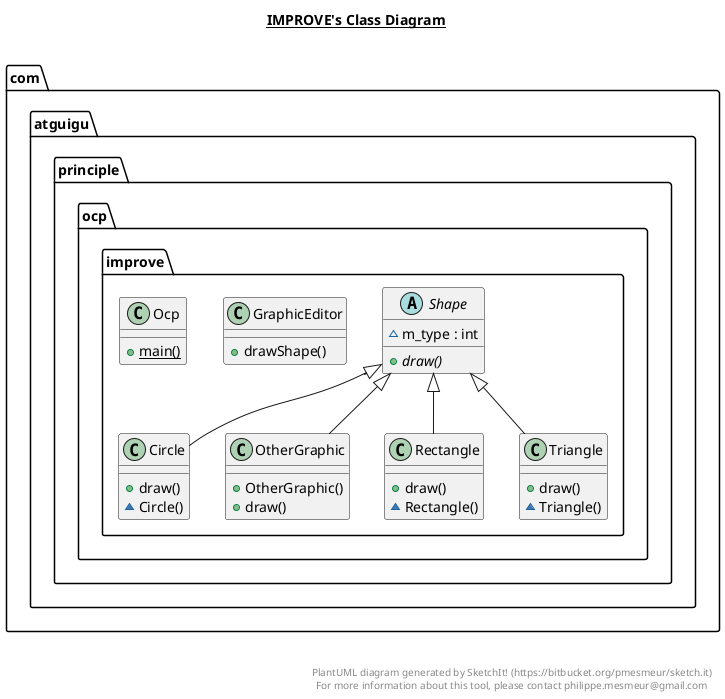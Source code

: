 @startuml

title __IMPROVE's Class Diagram__\n

  namespace com.atguigu.principle.ocp {
    namespace improve {
      class com.atguigu.principle.ocp.improve.Circle {
          + draw()
          ~ Circle()
      }
    }
  }
  

  namespace com.atguigu.principle.ocp {
    namespace improve {
      class com.atguigu.principle.ocp.improve.GraphicEditor {
          + drawShape()
      }
    }
  }
  

  namespace com.atguigu.principle.ocp {
    namespace improve {
      class com.atguigu.principle.ocp.improve.Ocp {
          {static} + main()
      }
    }
  }
  

  namespace com.atguigu.principle.ocp {
    namespace improve {
      class com.atguigu.principle.ocp.improve.OtherGraphic {
          + OtherGraphic()
          + draw()
      }
    }
  }
  

  namespace com.atguigu.principle.ocp {
    namespace improve {
      class com.atguigu.principle.ocp.improve.Rectangle {
          + draw()
          ~ Rectangle()
      }
    }
  }
  

  namespace com.atguigu.principle.ocp {
    namespace improve {
      abstract class com.atguigu.principle.ocp.improve.Shape {
          ~ m_type : int
          {abstract} + draw()
      }
    }
  }
  

  namespace com.atguigu.principle.ocp {
    namespace improve {
      class com.atguigu.principle.ocp.improve.Triangle {
          + draw()
          ~ Triangle()
      }
    }
  }
  

  com.atguigu.principle.ocp.improve.Circle -up-|> com.atguigu.principle.ocp.improve.Shape
  com.atguigu.principle.ocp.improve.OtherGraphic -up-|> com.atguigu.principle.ocp.improve.Shape
  com.atguigu.principle.ocp.improve.Rectangle -up-|> com.atguigu.principle.ocp.improve.Shape
  com.atguigu.principle.ocp.improve.Triangle -up-|> com.atguigu.principle.ocp.improve.Shape


right footer


PlantUML diagram generated by SketchIt! (https://bitbucket.org/pmesmeur/sketch.it)
For more information about this tool, please contact philippe.mesmeur@gmail.com
endfooter

@enduml
